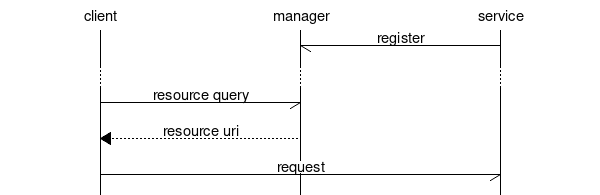 msc {
    client, dcs[label="manager"], service;

    service->dcs[label="register"];
    ...;
    client->dcs[label="resource query"];
    client<<dcs[label="resource uri"];
    client->service[label="request"];
}
